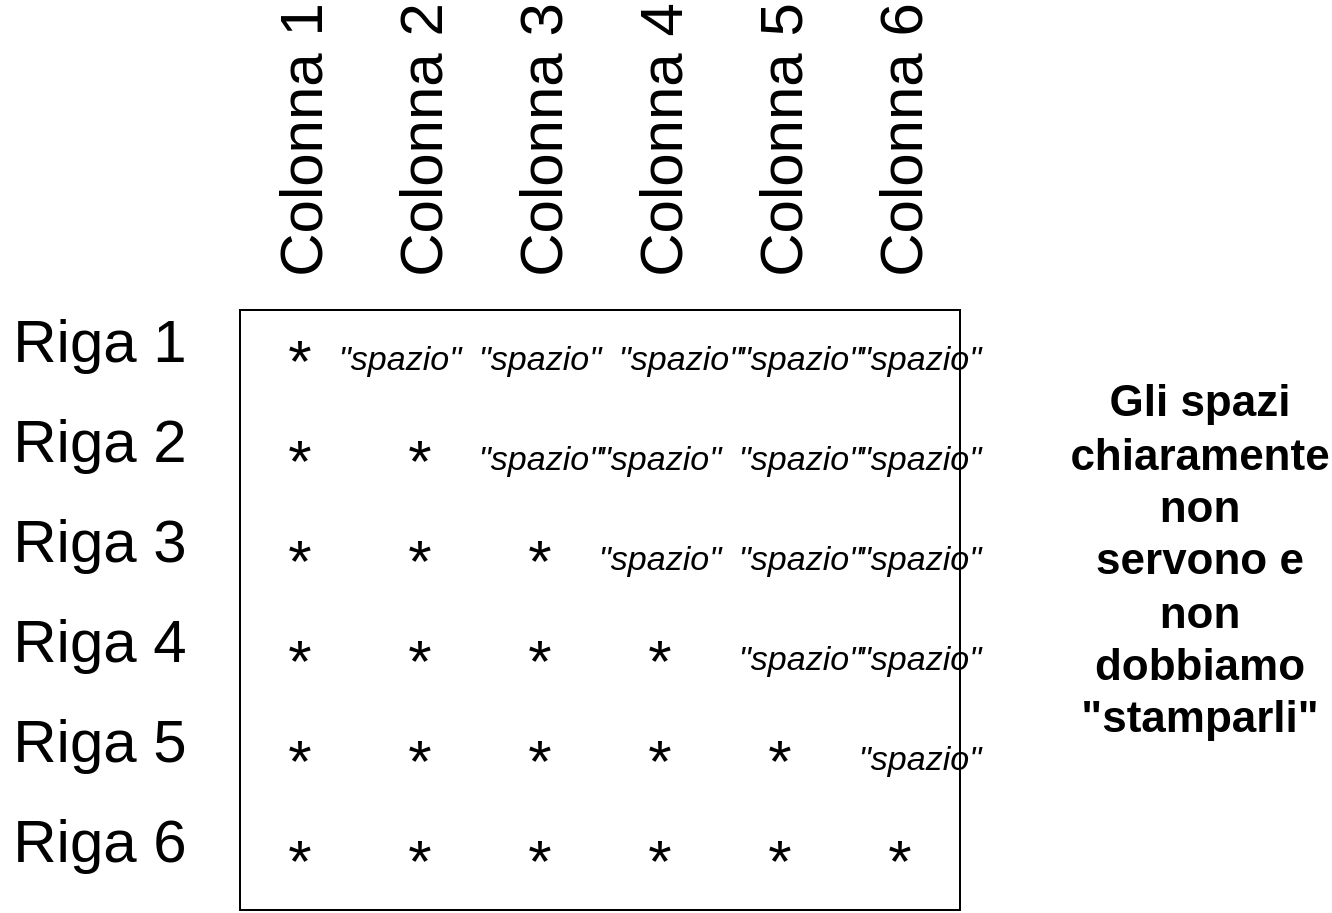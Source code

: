 <mxfile>
    <diagram id="CMdIjjxED-EuQOnv28zZ" name="Pagina-1">
        <mxGraphModel dx="903" dy="865" grid="1" gridSize="10" guides="1" tooltips="1" connect="1" arrows="1" fold="1" page="1" pageScale="1" pageWidth="827" pageHeight="1169" math="0" shadow="0">
            <root>
                <mxCell id="0"/>
                <mxCell id="1" parent="0"/>
                <mxCell id="2" value="" style="rounded=0;whiteSpace=wrap;html=1;" vertex="1" parent="1">
                    <mxGeometry x="240" y="270" width="360" height="300" as="geometry"/>
                </mxCell>
                <mxCell id="3" value="*" style="text;html=1;strokeColor=none;fillColor=none;align=center;verticalAlign=middle;whiteSpace=wrap;rounded=0;fontSize=30;" vertex="1" parent="1">
                    <mxGeometry x="240" y="270" width="60" height="50" as="geometry"/>
                </mxCell>
                <mxCell id="5" value="*" style="text;html=1;strokeColor=none;fillColor=none;align=center;verticalAlign=middle;whiteSpace=wrap;rounded=0;fontSize=30;" vertex="1" parent="1">
                    <mxGeometry x="240" y="320" width="60" height="50" as="geometry"/>
                </mxCell>
                <mxCell id="6" value="*" style="text;html=1;strokeColor=none;fillColor=none;align=center;verticalAlign=middle;whiteSpace=wrap;rounded=0;fontSize=30;" vertex="1" parent="1">
                    <mxGeometry x="300" y="320" width="60" height="50" as="geometry"/>
                </mxCell>
                <mxCell id="8" value="*" style="text;html=1;strokeColor=none;fillColor=none;align=center;verticalAlign=middle;whiteSpace=wrap;rounded=0;fontSize=30;" vertex="1" parent="1">
                    <mxGeometry x="240" y="370" width="60" height="50" as="geometry"/>
                </mxCell>
                <mxCell id="9" value="*" style="text;html=1;strokeColor=none;fillColor=none;align=center;verticalAlign=middle;whiteSpace=wrap;rounded=0;fontSize=30;" vertex="1" parent="1">
                    <mxGeometry x="300" y="370" width="60" height="50" as="geometry"/>
                </mxCell>
                <mxCell id="10" value="*" style="text;html=1;strokeColor=none;fillColor=none;align=center;verticalAlign=middle;whiteSpace=wrap;rounded=0;fontSize=30;" vertex="1" parent="1">
                    <mxGeometry x="360" y="370" width="60" height="50" as="geometry"/>
                </mxCell>
                <mxCell id="11" value="*" style="text;html=1;strokeColor=none;fillColor=none;align=center;verticalAlign=middle;whiteSpace=wrap;rounded=0;fontSize=30;" vertex="1" parent="1">
                    <mxGeometry x="240" y="420" width="60" height="50" as="geometry"/>
                </mxCell>
                <mxCell id="12" value="*" style="text;html=1;strokeColor=none;fillColor=none;align=center;verticalAlign=middle;whiteSpace=wrap;rounded=0;fontSize=30;" vertex="1" parent="1">
                    <mxGeometry x="300" y="420" width="60" height="50" as="geometry"/>
                </mxCell>
                <mxCell id="13" value="*" style="text;html=1;strokeColor=none;fillColor=none;align=center;verticalAlign=middle;whiteSpace=wrap;rounded=0;fontSize=30;" vertex="1" parent="1">
                    <mxGeometry x="360" y="420" width="60" height="50" as="geometry"/>
                </mxCell>
                <mxCell id="14" value="*" style="text;html=1;strokeColor=none;fillColor=none;align=center;verticalAlign=middle;whiteSpace=wrap;rounded=0;fontSize=30;" vertex="1" parent="1">
                    <mxGeometry x="420" y="420" width="60" height="50" as="geometry"/>
                </mxCell>
                <mxCell id="15" value="*" style="text;html=1;strokeColor=none;fillColor=none;align=center;verticalAlign=middle;whiteSpace=wrap;rounded=0;fontSize=30;" vertex="1" parent="1">
                    <mxGeometry x="480" y="470" width="60" height="50" as="geometry"/>
                </mxCell>
                <mxCell id="17" value="*" style="text;html=1;strokeColor=none;fillColor=none;align=center;verticalAlign=middle;whiteSpace=wrap;rounded=0;fontSize=30;" vertex="1" parent="1">
                    <mxGeometry x="240" y="470" width="60" height="50" as="geometry"/>
                </mxCell>
                <mxCell id="18" value="*" style="text;html=1;strokeColor=none;fillColor=none;align=center;verticalAlign=middle;whiteSpace=wrap;rounded=0;fontSize=30;" vertex="1" parent="1">
                    <mxGeometry x="300" y="470" width="60" height="50" as="geometry"/>
                </mxCell>
                <mxCell id="19" value="*" style="text;html=1;strokeColor=none;fillColor=none;align=center;verticalAlign=middle;whiteSpace=wrap;rounded=0;fontSize=30;" vertex="1" parent="1">
                    <mxGeometry x="360" y="470" width="60" height="50" as="geometry"/>
                </mxCell>
                <mxCell id="20" value="*" style="text;html=1;strokeColor=none;fillColor=none;align=center;verticalAlign=middle;whiteSpace=wrap;rounded=0;fontSize=30;" vertex="1" parent="1">
                    <mxGeometry x="420" y="470" width="60" height="50" as="geometry"/>
                </mxCell>
                <mxCell id="21" value="*" style="text;html=1;strokeColor=none;fillColor=none;align=center;verticalAlign=middle;whiteSpace=wrap;rounded=0;fontSize=30;" vertex="1" parent="1">
                    <mxGeometry x="480" y="520" width="60" height="50" as="geometry"/>
                </mxCell>
                <mxCell id="22" value="*" style="text;html=1;strokeColor=none;fillColor=none;align=center;verticalAlign=middle;whiteSpace=wrap;rounded=0;fontSize=30;" vertex="1" parent="1">
                    <mxGeometry x="240" y="520" width="60" height="50" as="geometry"/>
                </mxCell>
                <mxCell id="23" value="*" style="text;html=1;strokeColor=none;fillColor=none;align=center;verticalAlign=middle;whiteSpace=wrap;rounded=0;fontSize=30;" vertex="1" parent="1">
                    <mxGeometry x="300" y="520" width="60" height="50" as="geometry"/>
                </mxCell>
                <mxCell id="24" value="*" style="text;html=1;strokeColor=none;fillColor=none;align=center;verticalAlign=middle;whiteSpace=wrap;rounded=0;fontSize=30;" vertex="1" parent="1">
                    <mxGeometry x="360" y="520" width="60" height="50" as="geometry"/>
                </mxCell>
                <mxCell id="25" value="*" style="text;html=1;strokeColor=none;fillColor=none;align=center;verticalAlign=middle;whiteSpace=wrap;rounded=0;fontSize=30;" vertex="1" parent="1">
                    <mxGeometry x="420" y="520" width="60" height="50" as="geometry"/>
                </mxCell>
                <mxCell id="26" value="*" style="text;html=1;strokeColor=none;fillColor=none;align=center;verticalAlign=middle;whiteSpace=wrap;rounded=0;fontSize=30;" vertex="1" parent="1">
                    <mxGeometry x="540" y="520" width="60" height="50" as="geometry"/>
                </mxCell>
                <mxCell id="27" value="Riga 1" style="text;html=1;strokeColor=none;fillColor=none;align=center;verticalAlign=middle;whiteSpace=wrap;rounded=0;fontSize=30;" vertex="1" parent="1">
                    <mxGeometry x="120" y="270" width="100" height="30" as="geometry"/>
                </mxCell>
                <mxCell id="28" value="Riga 2" style="text;html=1;strokeColor=none;fillColor=none;align=center;verticalAlign=middle;whiteSpace=wrap;rounded=0;fontSize=30;" vertex="1" parent="1">
                    <mxGeometry x="120" y="320" width="100" height="30" as="geometry"/>
                </mxCell>
                <mxCell id="29" value="Riga 3" style="text;html=1;strokeColor=none;fillColor=none;align=center;verticalAlign=middle;whiteSpace=wrap;rounded=0;fontSize=30;" vertex="1" parent="1">
                    <mxGeometry x="120" y="370" width="100" height="30" as="geometry"/>
                </mxCell>
                <mxCell id="30" value="Riga 4" style="text;html=1;strokeColor=none;fillColor=none;align=center;verticalAlign=middle;whiteSpace=wrap;rounded=0;fontSize=30;" vertex="1" parent="1">
                    <mxGeometry x="120" y="420" width="100" height="30" as="geometry"/>
                </mxCell>
                <mxCell id="31" value="Riga 5" style="text;html=1;strokeColor=none;fillColor=none;align=center;verticalAlign=middle;whiteSpace=wrap;rounded=0;fontSize=30;" vertex="1" parent="1">
                    <mxGeometry x="120" y="470" width="100" height="30" as="geometry"/>
                </mxCell>
                <mxCell id="32" value="Riga 6" style="text;html=1;strokeColor=none;fillColor=none;align=center;verticalAlign=middle;whiteSpace=wrap;rounded=0;fontSize=30;" vertex="1" parent="1">
                    <mxGeometry x="120" y="520" width="100" height="30" as="geometry"/>
                </mxCell>
                <mxCell id="33" value="Colonna 1" style="text;html=1;strokeColor=none;fillColor=none;align=center;verticalAlign=middle;whiteSpace=wrap;rounded=0;fontSize=30;rotation=-90;" vertex="1" parent="1">
                    <mxGeometry x="200" y="170" width="140" height="30" as="geometry"/>
                </mxCell>
                <mxCell id="34" value="Colonna 2" style="text;html=1;strokeColor=none;fillColor=none;align=center;verticalAlign=middle;whiteSpace=wrap;rounded=0;fontSize=30;rotation=-90;" vertex="1" parent="1">
                    <mxGeometry x="260" y="170" width="140" height="30" as="geometry"/>
                </mxCell>
                <mxCell id="35" value="Colonna 3" style="text;html=1;strokeColor=none;fillColor=none;align=center;verticalAlign=middle;whiteSpace=wrap;rounded=0;fontSize=30;rotation=-90;" vertex="1" parent="1">
                    <mxGeometry x="320" y="170" width="140" height="30" as="geometry"/>
                </mxCell>
                <mxCell id="36" value="Colonna 4" style="text;html=1;strokeColor=none;fillColor=none;align=center;verticalAlign=middle;whiteSpace=wrap;rounded=0;fontSize=30;rotation=-90;" vertex="1" parent="1">
                    <mxGeometry x="380" y="170" width="140" height="30" as="geometry"/>
                </mxCell>
                <mxCell id="37" value="Colonna 5" style="text;html=1;strokeColor=none;fillColor=none;align=center;verticalAlign=middle;whiteSpace=wrap;rounded=0;fontSize=30;rotation=-90;" vertex="1" parent="1">
                    <mxGeometry x="440" y="170" width="140" height="30" as="geometry"/>
                </mxCell>
                <mxCell id="38" value="Colonna 6" style="text;html=1;strokeColor=none;fillColor=none;align=center;verticalAlign=middle;whiteSpace=wrap;rounded=0;fontSize=30;rotation=-90;" vertex="1" parent="1">
                    <mxGeometry x="500" y="170" width="140" height="30" as="geometry"/>
                </mxCell>
                <mxCell id="39" value="&quot;spazio&quot;" style="text;html=1;strokeColor=none;fillColor=none;align=center;verticalAlign=middle;whiteSpace=wrap;rounded=0;fontSize=17;fontStyle=2" vertex="1" parent="1">
                    <mxGeometry x="290" y="280" width="60" height="30" as="geometry"/>
                </mxCell>
                <mxCell id="40" value="&quot;spazio&quot;" style="text;html=1;strokeColor=none;fillColor=none;align=center;verticalAlign=middle;whiteSpace=wrap;rounded=0;fontSize=17;fontStyle=2" vertex="1" parent="1">
                    <mxGeometry x="360" y="280" width="60" height="30" as="geometry"/>
                </mxCell>
                <mxCell id="41" value="&quot;spazio&quot;" style="text;html=1;strokeColor=none;fillColor=none;align=center;verticalAlign=middle;whiteSpace=wrap;rounded=0;fontSize=17;fontStyle=2" vertex="1" parent="1">
                    <mxGeometry x="360" y="330" width="60" height="30" as="geometry"/>
                </mxCell>
                <mxCell id="42" value="&quot;spazio&quot;" style="text;html=1;strokeColor=none;fillColor=none;align=center;verticalAlign=middle;whiteSpace=wrap;rounded=0;fontSize=17;fontStyle=2" vertex="1" parent="1">
                    <mxGeometry x="420" y="330" width="60" height="30" as="geometry"/>
                </mxCell>
                <mxCell id="43" value="&quot;spazio&quot;" style="text;html=1;strokeColor=none;fillColor=none;align=center;verticalAlign=middle;whiteSpace=wrap;rounded=0;fontSize=17;fontStyle=2" vertex="1" parent="1">
                    <mxGeometry x="420" y="380" width="60" height="30" as="geometry"/>
                </mxCell>
                <mxCell id="44" value="&quot;spazio&quot;" style="text;html=1;strokeColor=none;fillColor=none;align=center;verticalAlign=middle;whiteSpace=wrap;rounded=0;fontSize=17;fontStyle=2" vertex="1" parent="1">
                    <mxGeometry x="430" y="280" width="60" height="30" as="geometry"/>
                </mxCell>
                <mxCell id="45" value="&quot;spazio&quot;" style="text;html=1;strokeColor=none;fillColor=none;align=center;verticalAlign=middle;whiteSpace=wrap;rounded=0;fontSize=17;fontStyle=2" vertex="1" parent="1">
                    <mxGeometry x="490" y="280" width="60" height="30" as="geometry"/>
                </mxCell>
                <mxCell id="46" value="&quot;spazio&quot;" style="text;html=1;strokeColor=none;fillColor=none;align=center;verticalAlign=middle;whiteSpace=wrap;rounded=0;fontSize=17;fontStyle=2" vertex="1" parent="1">
                    <mxGeometry x="550" y="280" width="60" height="30" as="geometry"/>
                </mxCell>
                <mxCell id="47" value="&quot;spazio&quot;" style="text;html=1;strokeColor=none;fillColor=none;align=center;verticalAlign=middle;whiteSpace=wrap;rounded=0;fontSize=17;fontStyle=2" vertex="1" parent="1">
                    <mxGeometry x="490" y="330" width="60" height="30" as="geometry"/>
                </mxCell>
                <mxCell id="48" value="&quot;spazio&quot;" style="text;html=1;strokeColor=none;fillColor=none;align=center;verticalAlign=middle;whiteSpace=wrap;rounded=0;fontSize=17;fontStyle=2" vertex="1" parent="1">
                    <mxGeometry x="550" y="330" width="60" height="30" as="geometry"/>
                </mxCell>
                <mxCell id="49" value="&quot;spazio&quot;" style="text;html=1;strokeColor=none;fillColor=none;align=center;verticalAlign=middle;whiteSpace=wrap;rounded=0;fontSize=17;fontStyle=2" vertex="1" parent="1">
                    <mxGeometry x="490" y="380" width="60" height="30" as="geometry"/>
                </mxCell>
                <mxCell id="50" value="&quot;spazio&quot;" style="text;html=1;strokeColor=none;fillColor=none;align=center;verticalAlign=middle;whiteSpace=wrap;rounded=0;fontSize=17;fontStyle=2" vertex="1" parent="1">
                    <mxGeometry x="490" y="430" width="60" height="30" as="geometry"/>
                </mxCell>
                <mxCell id="51" value="&quot;spazio&quot;" style="text;html=1;strokeColor=none;fillColor=none;align=center;verticalAlign=middle;whiteSpace=wrap;rounded=0;fontSize=17;fontStyle=2" vertex="1" parent="1">
                    <mxGeometry x="550" y="480" width="60" height="30" as="geometry"/>
                </mxCell>
                <mxCell id="52" value="&quot;spazio&quot;" style="text;html=1;strokeColor=none;fillColor=none;align=center;verticalAlign=middle;whiteSpace=wrap;rounded=0;fontSize=17;fontStyle=2" vertex="1" parent="1">
                    <mxGeometry x="550" y="380" width="60" height="30" as="geometry"/>
                </mxCell>
                <mxCell id="53" value="&quot;spazio&quot;" style="text;html=1;strokeColor=none;fillColor=none;align=center;verticalAlign=middle;whiteSpace=wrap;rounded=0;fontSize=17;fontStyle=2" vertex="1" parent="1">
                    <mxGeometry x="550" y="430" width="60" height="30" as="geometry"/>
                </mxCell>
                <mxCell id="54" value="Gli spazi chiaramente non servono e non dobbiamo &quot;stamparli&quot;" style="text;html=1;strokeColor=none;fillColor=none;align=center;verticalAlign=middle;whiteSpace=wrap;rounded=0;labelBorderColor=none;fontSize=22;fontStyle=1" vertex="1" parent="1">
                    <mxGeometry x="690" y="380" width="60" height="30" as="geometry"/>
                </mxCell>
            </root>
        </mxGraphModel>
    </diagram>
</mxfile>